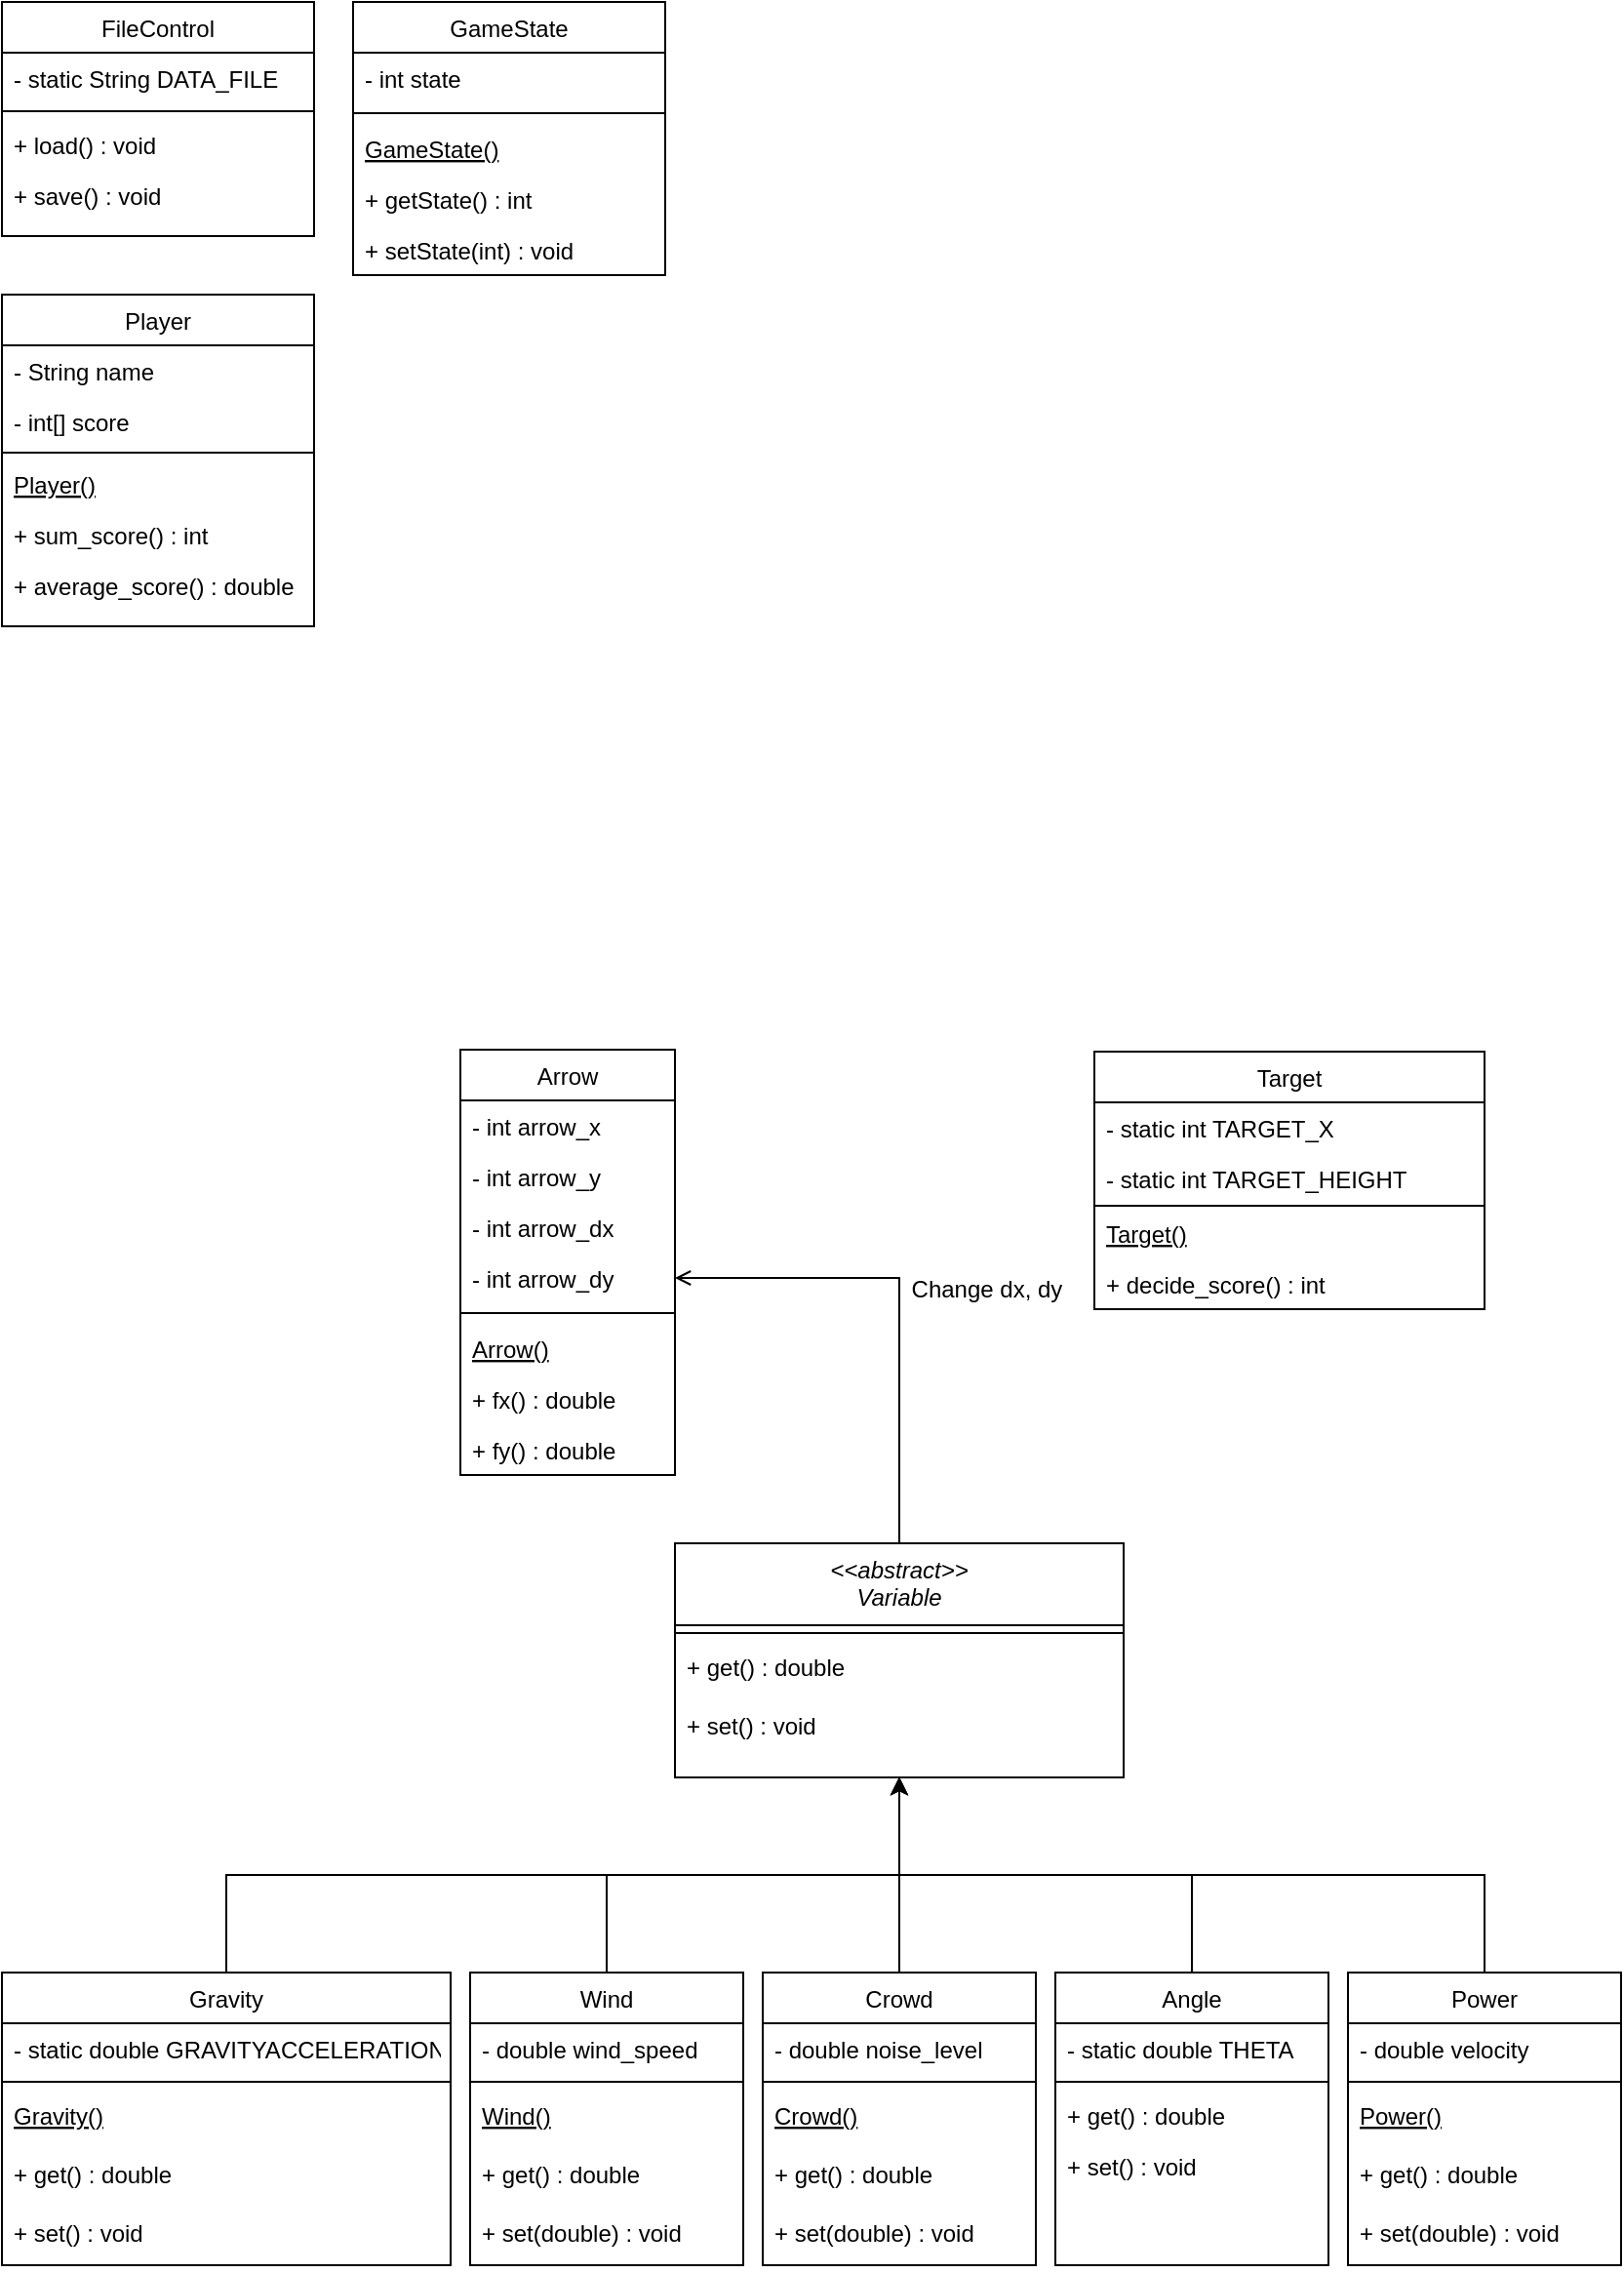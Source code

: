<mxfile version="13.0.3" type="device"><diagram id="C5RBs43oDa-KdzZeNtuy" name="Page-1"><mxGraphModel dx="868" dy="599" grid="1" gridSize="10" guides="1" tooltips="1" connect="1" arrows="1" fold="1" page="1" pageScale="1" pageWidth="827" pageHeight="1169" math="0" shadow="0"><root><mxCell id="WIyWlLk6GJQsqaUBKTNV-0"/><mxCell id="WIyWlLk6GJQsqaUBKTNV-1" parent="WIyWlLk6GJQsqaUBKTNV-0"/><mxCell id="zkfFHV4jXpPFQw0GAbJ--17" value="FileControl" style="swimlane;fontStyle=0;align=center;verticalAlign=top;childLayout=stackLayout;horizontal=1;startSize=26;horizontalStack=0;resizeParent=1;resizeLast=0;collapsible=1;marginBottom=0;rounded=0;shadow=0;strokeWidth=1;" parent="WIyWlLk6GJQsqaUBKTNV-1" vertex="1"><mxGeometry x="40" y="90" width="160" height="120" as="geometry"><mxRectangle x="550" y="140" width="160" height="26" as="alternateBounds"/></mxGeometry></mxCell><mxCell id="zkfFHV4jXpPFQw0GAbJ--18" value="- static String DATA_FILE" style="text;align=left;verticalAlign=top;spacingLeft=4;spacingRight=4;overflow=hidden;rotatable=0;points=[[0,0.5],[1,0.5]];portConstraint=eastwest;" parent="zkfFHV4jXpPFQw0GAbJ--17" vertex="1"><mxGeometry y="26" width="160" height="26" as="geometry"/></mxCell><mxCell id="zkfFHV4jXpPFQw0GAbJ--23" value="" style="line;html=1;strokeWidth=1;align=left;verticalAlign=middle;spacingTop=-1;spacingLeft=3;spacingRight=3;rotatable=0;labelPosition=right;points=[];portConstraint=eastwest;" parent="zkfFHV4jXpPFQw0GAbJ--17" vertex="1"><mxGeometry y="52" width="160" height="8" as="geometry"/></mxCell><mxCell id="zkfFHV4jXpPFQw0GAbJ--24" value="+ load() : void" style="text;align=left;verticalAlign=top;spacingLeft=4;spacingRight=4;overflow=hidden;rotatable=0;points=[[0,0.5],[1,0.5]];portConstraint=eastwest;" parent="zkfFHV4jXpPFQw0GAbJ--17" vertex="1"><mxGeometry y="60" width="160" height="26" as="geometry"/></mxCell><mxCell id="zkfFHV4jXpPFQw0GAbJ--25" value="+ save() : void" style="text;align=left;verticalAlign=top;spacingLeft=4;spacingRight=4;overflow=hidden;rotatable=0;points=[[0,0.5],[1,0.5]];portConstraint=eastwest;" parent="zkfFHV4jXpPFQw0GAbJ--17" vertex="1"><mxGeometry y="86" width="160" height="26" as="geometry"/></mxCell><mxCell id="h1H2ie7wdCcclow7Ue4k-22" value="GameState" style="swimlane;fontStyle=0;align=center;verticalAlign=top;childLayout=stackLayout;horizontal=1;startSize=26;horizontalStack=0;resizeParent=1;resizeLast=0;collapsible=1;marginBottom=0;rounded=0;shadow=0;strokeWidth=1;" parent="WIyWlLk6GJQsqaUBKTNV-1" vertex="1"><mxGeometry x="220" y="90" width="160" height="140" as="geometry"><mxRectangle x="340" y="380" width="170" height="26" as="alternateBounds"/></mxGeometry></mxCell><mxCell id="h1H2ie7wdCcclow7Ue4k-55" value="- int state" style="text;align=left;verticalAlign=top;spacingLeft=4;spacingRight=4;overflow=hidden;rotatable=0;points=[[0,0.5],[1,0.5]];portConstraint=eastwest;" parent="h1H2ie7wdCcclow7Ue4k-22" vertex="1"><mxGeometry y="26" width="160" height="26" as="geometry"/></mxCell><mxCell id="h1H2ie7wdCcclow7Ue4k-27" value="" style="line;html=1;strokeWidth=1;align=left;verticalAlign=middle;spacingTop=-1;spacingLeft=3;spacingRight=3;rotatable=0;labelPosition=right;points=[];portConstraint=eastwest;" parent="h1H2ie7wdCcclow7Ue4k-22" vertex="1"><mxGeometry y="52" width="160" height="10" as="geometry"/></mxCell><mxCell id="h1H2ie7wdCcclow7Ue4k-54" value="GameState()" style="text;align=left;verticalAlign=top;spacingLeft=4;spacingRight=4;overflow=hidden;rotatable=0;points=[[0,0.5],[1,0.5]];portConstraint=eastwest;fontStyle=4" parent="h1H2ie7wdCcclow7Ue4k-22" vertex="1"><mxGeometry y="62" width="160" height="26" as="geometry"/></mxCell><mxCell id="h1H2ie7wdCcclow7Ue4k-28" value="+ getState() : int" style="text;align=left;verticalAlign=top;spacingLeft=4;spacingRight=4;overflow=hidden;rotatable=0;points=[[0,0.5],[1,0.5]];portConstraint=eastwest;fontStyle=0" parent="h1H2ie7wdCcclow7Ue4k-22" vertex="1"><mxGeometry y="88" width="160" height="26" as="geometry"/></mxCell><mxCell id="h1H2ie7wdCcclow7Ue4k-60" value="+ setState(int) : void" style="text;align=left;verticalAlign=top;spacingLeft=4;spacingRight=4;overflow=hidden;rotatable=0;points=[[0,0.5],[1,0.5]];portConstraint=eastwest;fontStyle=0" parent="h1H2ie7wdCcclow7Ue4k-22" vertex="1"><mxGeometry y="114" width="160" height="26" as="geometry"/></mxCell><mxCell id="8XLshR6FoX7ajMARejUV-20" style="edgeStyle=orthogonalEdgeStyle;rounded=0;orthogonalLoop=1;jettySize=auto;html=1;exitX=0.5;exitY=0;exitDx=0;exitDy=0;entryX=0.5;entryY=1;entryDx=0;entryDy=0;" edge="1" parent="WIyWlLk6GJQsqaUBKTNV-1" source="h1H2ie7wdCcclow7Ue4k-48" target="8XLshR6FoX7ajMARejUV-5"><mxGeometry relative="1" as="geometry"><mxPoint x="190" y="930" as="targetPoint"/></mxGeometry></mxCell><mxCell id="zkfFHV4jXpPFQw0GAbJ--0" value="Player" style="swimlane;fontStyle=0;align=center;verticalAlign=top;childLayout=stackLayout;horizontal=1;startSize=26;horizontalStack=0;resizeParent=1;resizeLast=0;collapsible=1;marginBottom=0;rounded=0;shadow=0;strokeWidth=1;" parent="WIyWlLk6GJQsqaUBKTNV-1" vertex="1"><mxGeometry x="40" y="240" width="160" height="170" as="geometry"><mxRectangle x="230" y="140" width="160" height="26" as="alternateBounds"/></mxGeometry></mxCell><mxCell id="zkfFHV4jXpPFQw0GAbJ--1" value="- String name" style="text;align=left;verticalAlign=top;spacingLeft=4;spacingRight=4;overflow=hidden;rotatable=0;points=[[0,0.5],[1,0.5]];portConstraint=eastwest;" parent="zkfFHV4jXpPFQw0GAbJ--0" vertex="1"><mxGeometry y="26" width="160" height="26" as="geometry"/></mxCell><mxCell id="zkfFHV4jXpPFQw0GAbJ--2" value="- int[] score" style="text;align=left;verticalAlign=top;spacingLeft=4;spacingRight=4;overflow=hidden;rotatable=0;points=[[0,0.5],[1,0.5]];portConstraint=eastwest;rounded=0;shadow=0;html=0;" parent="zkfFHV4jXpPFQw0GAbJ--0" vertex="1"><mxGeometry y="52" width="160" height="26" as="geometry"/></mxCell><mxCell id="zkfFHV4jXpPFQw0GAbJ--4" value="" style="line;html=1;strokeWidth=1;align=left;verticalAlign=middle;spacingTop=-1;spacingLeft=3;spacingRight=3;rotatable=0;labelPosition=right;points=[];portConstraint=eastwest;" parent="zkfFHV4jXpPFQw0GAbJ--0" vertex="1"><mxGeometry y="78" width="160" height="6" as="geometry"/></mxCell><mxCell id="h1H2ie7wdCcclow7Ue4k-62" value="Player()" style="text;align=left;verticalAlign=top;spacingLeft=4;spacingRight=4;overflow=hidden;rotatable=0;points=[[0,0.5],[1,0.5]];portConstraint=eastwest;fontStyle=4" parent="zkfFHV4jXpPFQw0GAbJ--0" vertex="1"><mxGeometry y="84" width="160" height="26" as="geometry"/></mxCell><mxCell id="zkfFHV4jXpPFQw0GAbJ--5" value="+ sum_score() : int" style="text;align=left;verticalAlign=top;spacingLeft=4;spacingRight=4;overflow=hidden;rotatable=0;points=[[0,0.5],[1,0.5]];portConstraint=eastwest;" parent="zkfFHV4jXpPFQw0GAbJ--0" vertex="1"><mxGeometry y="110" width="160" height="26" as="geometry"/></mxCell><mxCell id="h1H2ie7wdCcclow7Ue4k-19" value="+ average_score() : double" style="text;align=left;verticalAlign=top;spacingLeft=4;spacingRight=4;overflow=hidden;rotatable=0;points=[[0,0.5],[1,0.5]];portConstraint=eastwest;" parent="zkfFHV4jXpPFQw0GAbJ--0" vertex="1"><mxGeometry y="136" width="160" height="26" as="geometry"/></mxCell><mxCell id="h1H2ie7wdCcclow7Ue4k-48" value="Gravity" style="swimlane;fontStyle=0;align=center;verticalAlign=top;childLayout=stackLayout;horizontal=1;startSize=26;horizontalStack=0;resizeParent=1;resizeLast=0;collapsible=1;marginBottom=0;rounded=0;shadow=0;strokeWidth=1;" parent="WIyWlLk6GJQsqaUBKTNV-1" vertex="1"><mxGeometry x="40" y="1100" width="230" height="150" as="geometry"><mxRectangle x="130" y="380" width="160" height="26" as="alternateBounds"/></mxGeometry></mxCell><mxCell id="h1H2ie7wdCcclow7Ue4k-49" value="- static double GRAVITYACCELERATION" style="text;align=left;verticalAlign=top;spacingLeft=4;spacingRight=4;overflow=hidden;rotatable=0;points=[[0,0.5],[1,0.5]];portConstraint=eastwest;" parent="h1H2ie7wdCcclow7Ue4k-48" vertex="1"><mxGeometry y="26" width="230" height="26" as="geometry"/></mxCell><mxCell id="h1H2ie7wdCcclow7Ue4k-50" value="" style="line;html=1;strokeWidth=1;align=left;verticalAlign=middle;spacingTop=-1;spacingLeft=3;spacingRight=3;rotatable=0;labelPosition=right;points=[];portConstraint=eastwest;" parent="h1H2ie7wdCcclow7Ue4k-48" vertex="1"><mxGeometry y="52" width="230" height="8" as="geometry"/></mxCell><mxCell id="h1H2ie7wdCcclow7Ue4k-57" value="Gravity()" style="text;align=left;verticalAlign=top;spacingLeft=4;spacingRight=4;overflow=hidden;rotatable=0;points=[[0,0.5],[1,0.5]];portConstraint=eastwest;fontStyle=4" parent="h1H2ie7wdCcclow7Ue4k-48" vertex="1"><mxGeometry y="60" width="230" height="30" as="geometry"/></mxCell><mxCell id="8XLshR6FoX7ajMARejUV-17" value="+ get() : double" style="text;align=left;verticalAlign=top;spacingLeft=4;spacingRight=4;overflow=hidden;rotatable=0;points=[[0,0.5],[1,0.5]];portConstraint=eastwest;fontStyle=0" vertex="1" parent="h1H2ie7wdCcclow7Ue4k-48"><mxGeometry y="90" width="230" height="30" as="geometry"/></mxCell><mxCell id="8XLshR6FoX7ajMARejUV-14" value="+ set() : void" style="text;align=left;verticalAlign=top;spacingLeft=4;spacingRight=4;overflow=hidden;rotatable=0;points=[[0,0.5],[1,0.5]];portConstraint=eastwest;fontStyle=0" vertex="1" parent="h1H2ie7wdCcclow7Ue4k-48"><mxGeometry y="120" width="230" height="30" as="geometry"/></mxCell><mxCell id="8XLshR6FoX7ajMARejUV-22" style="edgeStyle=orthogonalEdgeStyle;rounded=0;orthogonalLoop=1;jettySize=auto;html=1;exitX=0.5;exitY=0;exitDx=0;exitDy=0;entryX=0.5;entryY=1;entryDx=0;entryDy=0;" edge="1" parent="WIyWlLk6GJQsqaUBKTNV-1" source="zkfFHV4jXpPFQw0GAbJ--6" target="8XLshR6FoX7ajMARejUV-5"><mxGeometry relative="1" as="geometry"/></mxCell><mxCell id="zkfFHV4jXpPFQw0GAbJ--6" value="Wind" style="swimlane;fontStyle=0;align=center;verticalAlign=top;childLayout=stackLayout;horizontal=1;startSize=26;horizontalStack=0;resizeParent=1;resizeLast=0;collapsible=1;marginBottom=0;rounded=0;shadow=0;strokeWidth=1;" parent="WIyWlLk6GJQsqaUBKTNV-1" vertex="1"><mxGeometry x="280" y="1100" width="140" height="150" as="geometry"><mxRectangle x="130" y="380" width="160" height="26" as="alternateBounds"/></mxGeometry></mxCell><mxCell id="zkfFHV4jXpPFQw0GAbJ--7" value="- double wind_speed" style="text;align=left;verticalAlign=top;spacingLeft=4;spacingRight=4;overflow=hidden;rotatable=0;points=[[0,0.5],[1,0.5]];portConstraint=eastwest;" parent="zkfFHV4jXpPFQw0GAbJ--6" vertex="1"><mxGeometry y="26" width="140" height="26" as="geometry"/></mxCell><mxCell id="zkfFHV4jXpPFQw0GAbJ--9" value="" style="line;html=1;strokeWidth=1;align=left;verticalAlign=middle;spacingTop=-1;spacingLeft=3;spacingRight=3;rotatable=0;labelPosition=right;points=[];portConstraint=eastwest;" parent="zkfFHV4jXpPFQw0GAbJ--6" vertex="1"><mxGeometry y="52" width="140" height="8" as="geometry"/></mxCell><mxCell id="zkfFHV4jXpPFQw0GAbJ--11" value="Wind()" style="text;align=left;verticalAlign=top;spacingLeft=4;spacingRight=4;overflow=hidden;rotatable=0;points=[[0,0.5],[1,0.5]];portConstraint=eastwest;fontStyle=4" parent="zkfFHV4jXpPFQw0GAbJ--6" vertex="1"><mxGeometry y="60" width="140" height="30" as="geometry"/></mxCell><mxCell id="h1H2ie7wdCcclow7Ue4k-56" value="+ get() : double" style="text;align=left;verticalAlign=top;spacingLeft=4;spacingRight=4;overflow=hidden;rotatable=0;points=[[0,0.5],[1,0.5]];portConstraint=eastwest;fontStyle=0" parent="zkfFHV4jXpPFQw0GAbJ--6" vertex="1"><mxGeometry y="90" width="140" height="30" as="geometry"/></mxCell><mxCell id="8XLshR6FoX7ajMARejUV-16" value="+ set(double) : void" style="text;align=left;verticalAlign=top;spacingLeft=4;spacingRight=4;overflow=hidden;rotatable=0;points=[[0,0.5],[1,0.5]];portConstraint=eastwest;fontStyle=0" vertex="1" parent="zkfFHV4jXpPFQw0GAbJ--6"><mxGeometry y="120" width="140" height="30" as="geometry"/></mxCell><mxCell id="8XLshR6FoX7ajMARejUV-23" style="edgeStyle=orthogonalEdgeStyle;rounded=0;orthogonalLoop=1;jettySize=auto;html=1;exitX=0.5;exitY=0;exitDx=0;exitDy=0;entryX=0.5;entryY=1;entryDx=0;entryDy=0;" edge="1" parent="WIyWlLk6GJQsqaUBKTNV-1" source="h1H2ie7wdCcclow7Ue4k-8" target="8XLshR6FoX7ajMARejUV-5"><mxGeometry relative="1" as="geometry"><mxPoint x="460" y="1030.0" as="targetPoint"/></mxGeometry></mxCell><mxCell id="h1H2ie7wdCcclow7Ue4k-8" value="Crowd" style="swimlane;fontStyle=0;align=center;verticalAlign=top;childLayout=stackLayout;horizontal=1;startSize=26;horizontalStack=0;resizeParent=1;resizeLast=0;collapsible=1;marginBottom=0;rounded=0;shadow=0;strokeWidth=1;" parent="WIyWlLk6GJQsqaUBKTNV-1" vertex="1"><mxGeometry x="430" y="1100" width="140" height="150" as="geometry"><mxRectangle x="130" y="380" width="160" height="26" as="alternateBounds"/></mxGeometry></mxCell><mxCell id="h1H2ie7wdCcclow7Ue4k-9" value="- double noise_level" style="text;align=left;verticalAlign=top;spacingLeft=4;spacingRight=4;overflow=hidden;rotatable=0;points=[[0,0.5],[1,0.5]];portConstraint=eastwest;" parent="h1H2ie7wdCcclow7Ue4k-8" vertex="1"><mxGeometry y="26" width="140" height="26" as="geometry"/></mxCell><mxCell id="h1H2ie7wdCcclow7Ue4k-10" value="" style="line;html=1;strokeWidth=1;align=left;verticalAlign=middle;spacingTop=-1;spacingLeft=3;spacingRight=3;rotatable=0;labelPosition=right;points=[];portConstraint=eastwest;" parent="h1H2ie7wdCcclow7Ue4k-8" vertex="1"><mxGeometry y="52" width="140" height="8" as="geometry"/></mxCell><mxCell id="h1H2ie7wdCcclow7Ue4k-11" value="Crowd()" style="text;align=left;verticalAlign=top;spacingLeft=4;spacingRight=4;overflow=hidden;rotatable=0;points=[[0,0.5],[1,0.5]];portConstraint=eastwest;fontStyle=4" parent="h1H2ie7wdCcclow7Ue4k-8" vertex="1"><mxGeometry y="60" width="140" height="30" as="geometry"/></mxCell><mxCell id="h1H2ie7wdCcclow7Ue4k-58" value="+ get() : double" style="text;align=left;verticalAlign=top;spacingLeft=4;spacingRight=4;overflow=hidden;rotatable=0;points=[[0,0.5],[1,0.5]];portConstraint=eastwest;fontStyle=0" parent="h1H2ie7wdCcclow7Ue4k-8" vertex="1"><mxGeometry y="90" width="140" height="30" as="geometry"/></mxCell><mxCell id="8XLshR6FoX7ajMARejUV-18" value="+ set(double) : void" style="text;align=left;verticalAlign=top;spacingLeft=4;spacingRight=4;overflow=hidden;rotatable=0;points=[[0,0.5],[1,0.5]];portConstraint=eastwest;fontStyle=0" vertex="1" parent="h1H2ie7wdCcclow7Ue4k-8"><mxGeometry y="120" width="140" height="30" as="geometry"/></mxCell><mxCell id="8XLshR6FoX7ajMARejUV-24" style="edgeStyle=orthogonalEdgeStyle;rounded=0;orthogonalLoop=1;jettySize=auto;html=1;exitX=0.5;exitY=0;exitDx=0;exitDy=0;entryX=0.5;entryY=1;entryDx=0;entryDy=0;" edge="1" parent="WIyWlLk6GJQsqaUBKTNV-1" source="8XLshR6FoX7ajMARejUV-0" target="8XLshR6FoX7ajMARejUV-5"><mxGeometry relative="1" as="geometry"/></mxCell><mxCell id="8XLshR6FoX7ajMARejUV-0" value="Angle" style="swimlane;fontStyle=0;align=center;verticalAlign=top;childLayout=stackLayout;horizontal=1;startSize=26;horizontalStack=0;resizeParent=1;resizeLast=0;collapsible=1;marginBottom=0;rounded=0;shadow=0;strokeWidth=1;" vertex="1" parent="WIyWlLk6GJQsqaUBKTNV-1"><mxGeometry x="580" y="1100" width="140" height="150" as="geometry"><mxRectangle x="130" y="380" width="160" height="26" as="alternateBounds"/></mxGeometry></mxCell><mxCell id="8XLshR6FoX7ajMARejUV-1" value="- static double THETA" style="text;align=left;verticalAlign=top;spacingLeft=4;spacingRight=4;overflow=hidden;rotatable=0;points=[[0,0.5],[1,0.5]];portConstraint=eastwest;" vertex="1" parent="8XLshR6FoX7ajMARejUV-0"><mxGeometry y="26" width="140" height="26" as="geometry"/></mxCell><mxCell id="8XLshR6FoX7ajMARejUV-2" value="" style="line;html=1;strokeWidth=1;align=left;verticalAlign=middle;spacingTop=-1;spacingLeft=3;spacingRight=3;rotatable=0;labelPosition=right;points=[];portConstraint=eastwest;" vertex="1" parent="8XLshR6FoX7ajMARejUV-0"><mxGeometry y="52" width="140" height="8" as="geometry"/></mxCell><mxCell id="8XLshR6FoX7ajMARejUV-3" value="+ get() : double" style="text;align=left;verticalAlign=top;spacingLeft=4;spacingRight=4;overflow=hidden;rotatable=0;points=[[0,0.5],[1,0.5]];portConstraint=eastwest;fontStyle=0" vertex="1" parent="8XLshR6FoX7ajMARejUV-0"><mxGeometry y="60" width="140" height="26" as="geometry"/></mxCell><mxCell id="8XLshR6FoX7ajMARejUV-4" value="+ set() : void" style="text;align=left;verticalAlign=top;spacingLeft=4;spacingRight=4;overflow=hidden;rotatable=0;points=[[0,0.5],[1,0.5]];portConstraint=eastwest;fontStyle=0" vertex="1" parent="8XLshR6FoX7ajMARejUV-0"><mxGeometry y="86" width="140" height="64" as="geometry"/></mxCell><mxCell id="8XLshR6FoX7ajMARejUV-31" style="edgeStyle=orthogonalEdgeStyle;rounded=0;orthogonalLoop=1;jettySize=auto;html=1;exitX=0.5;exitY=0;exitDx=0;exitDy=0;entryX=0.5;entryY=1;entryDx=0;entryDy=0;" edge="1" parent="WIyWlLk6GJQsqaUBKTNV-1" source="8XLshR6FoX7ajMARejUV-25" target="8XLshR6FoX7ajMARejUV-5"><mxGeometry relative="1" as="geometry"/></mxCell><mxCell id="8XLshR6FoX7ajMARejUV-25" value="Power" style="swimlane;fontStyle=0;align=center;verticalAlign=top;childLayout=stackLayout;horizontal=1;startSize=26;horizontalStack=0;resizeParent=1;resizeLast=0;collapsible=1;marginBottom=0;rounded=0;shadow=0;strokeWidth=1;" vertex="1" parent="WIyWlLk6GJQsqaUBKTNV-1"><mxGeometry x="730" y="1100" width="140" height="150" as="geometry"><mxRectangle x="130" y="380" width="160" height="26" as="alternateBounds"/></mxGeometry></mxCell><mxCell id="8XLshR6FoX7ajMARejUV-26" value="- double velocity" style="text;align=left;verticalAlign=top;spacingLeft=4;spacingRight=4;overflow=hidden;rotatable=0;points=[[0,0.5],[1,0.5]];portConstraint=eastwest;" vertex="1" parent="8XLshR6FoX7ajMARejUV-25"><mxGeometry y="26" width="140" height="26" as="geometry"/></mxCell><mxCell id="8XLshR6FoX7ajMARejUV-27" value="" style="line;html=1;strokeWidth=1;align=left;verticalAlign=middle;spacingTop=-1;spacingLeft=3;spacingRight=3;rotatable=0;labelPosition=right;points=[];portConstraint=eastwest;" vertex="1" parent="8XLshR6FoX7ajMARejUV-25"><mxGeometry y="52" width="140" height="8" as="geometry"/></mxCell><mxCell id="8XLshR6FoX7ajMARejUV-28" value="Power()" style="text;align=left;verticalAlign=top;spacingLeft=4;spacingRight=4;overflow=hidden;rotatable=0;points=[[0,0.5],[1,0.5]];portConstraint=eastwest;fontStyle=4" vertex="1" parent="8XLshR6FoX7ajMARejUV-25"><mxGeometry y="60" width="140" height="30" as="geometry"/></mxCell><mxCell id="8XLshR6FoX7ajMARejUV-30" value="+ get() : double" style="text;align=left;verticalAlign=top;spacingLeft=4;spacingRight=4;overflow=hidden;rotatable=0;points=[[0,0.5],[1,0.5]];portConstraint=eastwest;fontStyle=0" vertex="1" parent="8XLshR6FoX7ajMARejUV-25"><mxGeometry y="90" width="140" height="30" as="geometry"/></mxCell><mxCell id="8XLshR6FoX7ajMARejUV-29" value="+ set(double) : void" style="text;align=left;verticalAlign=top;spacingLeft=4;spacingRight=4;overflow=hidden;rotatable=0;points=[[0,0.5],[1,0.5]];portConstraint=eastwest;fontStyle=0" vertex="1" parent="8XLshR6FoX7ajMARejUV-25"><mxGeometry y="120" width="140" height="16" as="geometry"/></mxCell><mxCell id="8XLshR6FoX7ajMARejUV-36" style="edgeStyle=orthogonalEdgeStyle;rounded=0;orthogonalLoop=1;jettySize=auto;html=1;exitX=0.5;exitY=0;exitDx=0;exitDy=0;endArrow=open;endFill=0;" edge="1" parent="WIyWlLk6GJQsqaUBKTNV-1" source="8XLshR6FoX7ajMARejUV-5" target="h1H2ie7wdCcclow7Ue4k-17"><mxGeometry relative="1" as="geometry"/></mxCell><mxCell id="8XLshR6FoX7ajMARejUV-5" value="&lt;&lt;abstract&gt;&gt;&#10;Variable" style="swimlane;fontStyle=2;align=center;verticalAlign=top;childLayout=stackLayout;horizontal=1;startSize=42;horizontalStack=0;resizeParent=1;resizeLast=0;collapsible=1;marginBottom=0;rounded=0;shadow=0;strokeWidth=1;" vertex="1" parent="WIyWlLk6GJQsqaUBKTNV-1"><mxGeometry x="385" y="880" width="230" height="120" as="geometry"><mxRectangle x="130" y="380" width="160" height="26" as="alternateBounds"/></mxGeometry></mxCell><mxCell id="8XLshR6FoX7ajMARejUV-7" value="" style="line;html=1;strokeWidth=1;align=left;verticalAlign=middle;spacingTop=-1;spacingLeft=3;spacingRight=3;rotatable=0;labelPosition=right;points=[];portConstraint=eastwest;" vertex="1" parent="8XLshR6FoX7ajMARejUV-5"><mxGeometry y="42" width="230" height="8" as="geometry"/></mxCell><mxCell id="8XLshR6FoX7ajMARejUV-8" value="+ get() : double" style="text;align=left;verticalAlign=top;spacingLeft=4;spacingRight=4;overflow=hidden;rotatable=0;points=[[0,0.5],[1,0.5]];portConstraint=eastwest;fontStyle=0" vertex="1" parent="8XLshR6FoX7ajMARejUV-5"><mxGeometry y="50" width="230" height="30" as="geometry"/></mxCell><mxCell id="8XLshR6FoX7ajMARejUV-10" value="+ set() : void" style="text;align=left;verticalAlign=top;spacingLeft=4;spacingRight=4;overflow=hidden;rotatable=0;points=[[0,0.5],[1,0.5]];portConstraint=eastwest;fontStyle=0" vertex="1" parent="8XLshR6FoX7ajMARejUV-5"><mxGeometry y="80" width="230" height="30" as="geometry"/></mxCell><mxCell id="zkfFHV4jXpPFQw0GAbJ--13" value="Arrow" style="swimlane;fontStyle=0;align=center;verticalAlign=top;childLayout=stackLayout;horizontal=1;startSize=26;horizontalStack=0;resizeParent=1;resizeLast=0;collapsible=1;marginBottom=0;rounded=0;shadow=0;strokeWidth=1;" parent="WIyWlLk6GJQsqaUBKTNV-1" vertex="1"><mxGeometry x="275" y="627" width="110" height="218" as="geometry"><mxRectangle x="340" y="380" width="170" height="26" as="alternateBounds"/></mxGeometry></mxCell><mxCell id="zkfFHV4jXpPFQw0GAbJ--14" value="- int arrow_x" style="text;align=left;verticalAlign=top;spacingLeft=4;spacingRight=4;overflow=hidden;rotatable=0;points=[[0,0.5],[1,0.5]];portConstraint=eastwest;" parent="zkfFHV4jXpPFQw0GAbJ--13" vertex="1"><mxGeometry y="26" width="110" height="26" as="geometry"/></mxCell><mxCell id="h1H2ie7wdCcclow7Ue4k-12" value="- int arrow_y" style="text;align=left;verticalAlign=top;spacingLeft=4;spacingRight=4;overflow=hidden;rotatable=0;points=[[0,0.5],[1,0.5]];portConstraint=eastwest;" parent="zkfFHV4jXpPFQw0GAbJ--13" vertex="1"><mxGeometry y="52" width="110" height="26" as="geometry"/></mxCell><mxCell id="h1H2ie7wdCcclow7Ue4k-16" value="- int arrow_dx" style="text;align=left;verticalAlign=top;spacingLeft=4;spacingRight=4;overflow=hidden;rotatable=0;points=[[0,0.5],[1,0.5]];portConstraint=eastwest;" parent="zkfFHV4jXpPFQw0GAbJ--13" vertex="1"><mxGeometry y="78" width="110" height="26" as="geometry"/></mxCell><mxCell id="h1H2ie7wdCcclow7Ue4k-17" value="- int arrow_dy" style="text;align=left;verticalAlign=top;spacingLeft=4;spacingRight=4;overflow=hidden;rotatable=0;points=[[0,0.5],[1,0.5]];portConstraint=eastwest;" parent="zkfFHV4jXpPFQw0GAbJ--13" vertex="1"><mxGeometry y="104" width="110" height="26" as="geometry"/></mxCell><mxCell id="zkfFHV4jXpPFQw0GAbJ--15" value="" style="line;html=1;strokeWidth=1;align=left;verticalAlign=middle;spacingTop=-1;spacingLeft=3;spacingRight=3;rotatable=0;labelPosition=right;points=[];portConstraint=eastwest;" parent="zkfFHV4jXpPFQw0GAbJ--13" vertex="1"><mxGeometry y="130" width="110" height="10" as="geometry"/></mxCell><mxCell id="h1H2ie7wdCcclow7Ue4k-7" value="Arrow()" style="text;align=left;verticalAlign=top;spacingLeft=4;spacingRight=4;overflow=hidden;rotatable=0;points=[[0,0.5],[1,0.5]];portConstraint=eastwest;fontStyle=4" parent="zkfFHV4jXpPFQw0GAbJ--13" vertex="1"><mxGeometry y="140" width="110" height="26" as="geometry"/></mxCell><mxCell id="8XLshR6FoX7ajMARejUV-32" value="+ fx() : double" style="text;align=left;verticalAlign=top;spacingLeft=4;spacingRight=4;overflow=hidden;rotatable=0;points=[[0,0.5],[1,0.5]];portConstraint=eastwest;fontStyle=0" vertex="1" parent="zkfFHV4jXpPFQw0GAbJ--13"><mxGeometry y="166" width="110" height="26" as="geometry"/></mxCell><mxCell id="8XLshR6FoX7ajMARejUV-33" value="+ fy() : double" style="text;align=left;verticalAlign=top;spacingLeft=4;spacingRight=4;overflow=hidden;rotatable=0;points=[[0,0.5],[1,0.5]];portConstraint=eastwest;fontStyle=0" vertex="1" parent="zkfFHV4jXpPFQw0GAbJ--13"><mxGeometry y="192" width="110" height="26" as="geometry"/></mxCell><mxCell id="8XLshR6FoX7ajMARejUV-37" value="Change dx, dy" style="text;html=1;strokeColor=none;fillColor=none;align=center;verticalAlign=middle;whiteSpace=wrap;rounded=0;" vertex="1" parent="WIyWlLk6GJQsqaUBKTNV-1"><mxGeometry x="500" y="740" width="90" height="20" as="geometry"/></mxCell><mxCell id="h1H2ie7wdCcclow7Ue4k-2" value="Target" style="swimlane;fontStyle=0;align=center;verticalAlign=top;childLayout=stackLayout;horizontal=1;startSize=26;horizontalStack=0;resizeParent=1;resizeLast=0;collapsible=1;marginBottom=0;rounded=0;shadow=0;strokeWidth=1;" parent="WIyWlLk6GJQsqaUBKTNV-1" vertex="1"><mxGeometry x="600" y="628" width="200" height="132" as="geometry"><mxRectangle x="340" y="380" width="170" height="26" as="alternateBounds"/></mxGeometry></mxCell><mxCell id="h1H2ie7wdCcclow7Ue4k-13" value="- static int TARGET_X" style="text;align=left;verticalAlign=top;spacingLeft=4;spacingRight=4;overflow=hidden;rotatable=0;points=[[0,0.5],[1,0.5]];portConstraint=eastwest;" parent="h1H2ie7wdCcclow7Ue4k-2" vertex="1"><mxGeometry y="26" width="200" height="26" as="geometry"/></mxCell><mxCell id="h1H2ie7wdCcclow7Ue4k-14" value="- static int TARGET_HEIGHT" style="text;align=left;verticalAlign=top;spacingLeft=4;spacingRight=4;overflow=hidden;rotatable=0;points=[[0,0.5],[1,0.5]];portConstraint=eastwest;" parent="h1H2ie7wdCcclow7Ue4k-2" vertex="1"><mxGeometry y="52" width="200" height="26" as="geometry"/></mxCell><mxCell id="h1H2ie7wdCcclow7Ue4k-4" value="" style="line;html=1;strokeWidth=1;align=left;verticalAlign=middle;spacingTop=-1;spacingLeft=3;spacingRight=3;rotatable=0;labelPosition=right;points=[];portConstraint=eastwest;" parent="h1H2ie7wdCcclow7Ue4k-2" vertex="1"><mxGeometry y="78" width="200" height="2" as="geometry"/></mxCell><mxCell id="8XLshR6FoX7ajMARejUV-34" value="Target()" style="text;align=left;verticalAlign=top;spacingLeft=4;spacingRight=4;overflow=hidden;rotatable=0;points=[[0,0.5],[1,0.5]];portConstraint=eastwest;fontStyle=4" vertex="1" parent="h1H2ie7wdCcclow7Ue4k-2"><mxGeometry y="80" width="200" height="26" as="geometry"/></mxCell><mxCell id="h1H2ie7wdCcclow7Ue4k-6" value="+ decide_score() : int" style="text;align=left;verticalAlign=top;spacingLeft=4;spacingRight=4;overflow=hidden;rotatable=0;points=[[0,0.5],[1,0.5]];portConstraint=eastwest;" parent="h1H2ie7wdCcclow7Ue4k-2" vertex="1"><mxGeometry y="106" width="200" height="26" as="geometry"/></mxCell></root></mxGraphModel></diagram></mxfile>